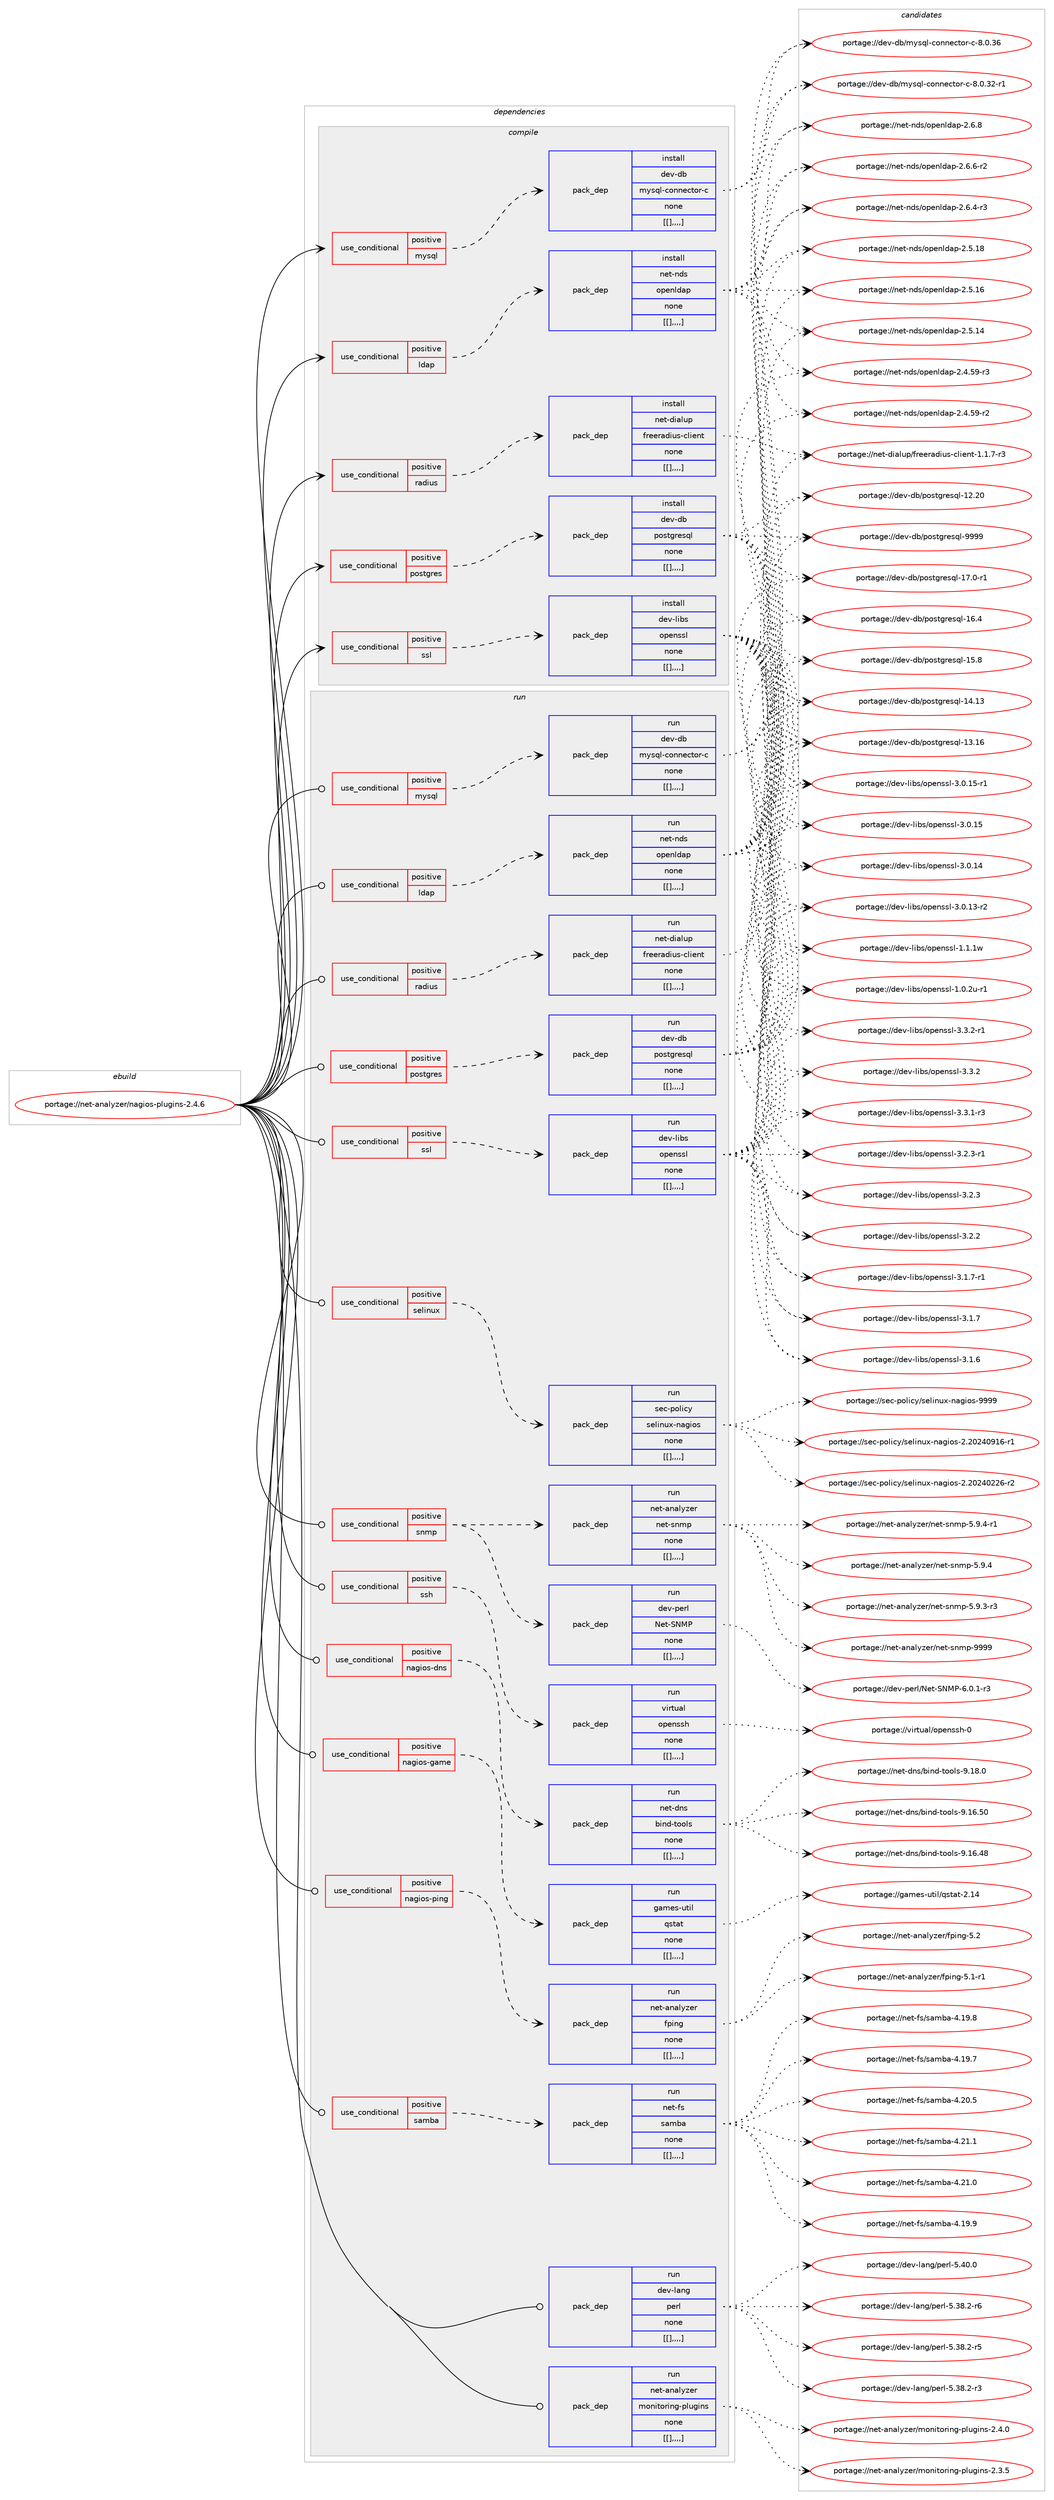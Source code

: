digraph prolog {

# *************
# Graph options
# *************

newrank=true;
concentrate=true;
compound=true;
graph [rankdir=LR,fontname=Helvetica,fontsize=10,ranksep=1.5];#, ranksep=2.5, nodesep=0.2];
edge  [arrowhead=vee];
node  [fontname=Helvetica,fontsize=10];

# **********
# The ebuild
# **********

subgraph cluster_leftcol {
color=gray;
label=<<i>ebuild</i>>;
id [label="portage://net-analyzer/nagios-plugins-2.4.6", color=red, width=4, href="../net-analyzer/nagios-plugins-2.4.6.svg"];
}

# ****************
# The dependencies
# ****************

subgraph cluster_midcol {
color=gray;
label=<<i>dependencies</i>>;
subgraph cluster_compile {
fillcolor="#eeeeee";
style=filled;
label=<<i>compile</i>>;
subgraph cond18 {
dependency91 [label=<<TABLE BORDER="0" CELLBORDER="1" CELLSPACING="0" CELLPADDING="4"><TR><TD ROWSPAN="3" CELLPADDING="10">use_conditional</TD></TR><TR><TD>positive</TD></TR><TR><TD>ldap</TD></TR></TABLE>>, shape=none, color=red];
subgraph pack78 {
dependency109 [label=<<TABLE BORDER="0" CELLBORDER="1" CELLSPACING="0" CELLPADDING="4" WIDTH="220"><TR><TD ROWSPAN="6" CELLPADDING="30">pack_dep</TD></TR><TR><TD WIDTH="110">install</TD></TR><TR><TD>net-nds</TD></TR><TR><TD>openldap</TD></TR><TR><TD>none</TD></TR><TR><TD>[[],,,,]</TD></TR></TABLE>>, shape=none, color=blue];
}
dependency91:e -> dependency109:w [weight=20,style="dashed",arrowhead="vee"];
}
id:e -> dependency91:w [weight=20,style="solid",arrowhead="vee"];
subgraph cond29 {
dependency125 [label=<<TABLE BORDER="0" CELLBORDER="1" CELLSPACING="0" CELLPADDING="4"><TR><TD ROWSPAN="3" CELLPADDING="10">use_conditional</TD></TR><TR><TD>positive</TD></TR><TR><TD>mysql</TD></TR></TABLE>>, shape=none, color=red];
subgraph pack98 {
dependency128 [label=<<TABLE BORDER="0" CELLBORDER="1" CELLSPACING="0" CELLPADDING="4" WIDTH="220"><TR><TD ROWSPAN="6" CELLPADDING="30">pack_dep</TD></TR><TR><TD WIDTH="110">install</TD></TR><TR><TD>dev-db</TD></TR><TR><TD>mysql-connector-c</TD></TR><TR><TD>none</TD></TR><TR><TD>[[],,,,]</TD></TR></TABLE>>, shape=none, color=blue];
}
dependency125:e -> dependency128:w [weight=20,style="dashed",arrowhead="vee"];
}
id:e -> dependency125:w [weight=20,style="solid",arrowhead="vee"];
subgraph cond31 {
dependency137 [label=<<TABLE BORDER="0" CELLBORDER="1" CELLSPACING="0" CELLPADDING="4"><TR><TD ROWSPAN="3" CELLPADDING="10">use_conditional</TD></TR><TR><TD>positive</TD></TR><TR><TD>postgres</TD></TR></TABLE>>, shape=none, color=red];
subgraph pack110 {
dependency141 [label=<<TABLE BORDER="0" CELLBORDER="1" CELLSPACING="0" CELLPADDING="4" WIDTH="220"><TR><TD ROWSPAN="6" CELLPADDING="30">pack_dep</TD></TR><TR><TD WIDTH="110">install</TD></TR><TR><TD>dev-db</TD></TR><TR><TD>postgresql</TD></TR><TR><TD>none</TD></TR><TR><TD>[[],,,,]</TD></TR></TABLE>>, shape=none, color=blue];
}
dependency137:e -> dependency141:w [weight=20,style="dashed",arrowhead="vee"];
}
id:e -> dependency137:w [weight=20,style="solid",arrowhead="vee"];
subgraph cond35 {
dependency148 [label=<<TABLE BORDER="0" CELLBORDER="1" CELLSPACING="0" CELLPADDING="4"><TR><TD ROWSPAN="3" CELLPADDING="10">use_conditional</TD></TR><TR><TD>positive</TD></TR><TR><TD>radius</TD></TR></TABLE>>, shape=none, color=red];
subgraph pack118 {
dependency154 [label=<<TABLE BORDER="0" CELLBORDER="1" CELLSPACING="0" CELLPADDING="4" WIDTH="220"><TR><TD ROWSPAN="6" CELLPADDING="30">pack_dep</TD></TR><TR><TD WIDTH="110">install</TD></TR><TR><TD>net-dialup</TD></TR><TR><TD>freeradius-client</TD></TR><TR><TD>none</TD></TR><TR><TD>[[],,,,]</TD></TR></TABLE>>, shape=none, color=blue];
}
dependency148:e -> dependency154:w [weight=20,style="dashed",arrowhead="vee"];
}
id:e -> dependency148:w [weight=20,style="solid",arrowhead="vee"];
subgraph cond36 {
dependency162 [label=<<TABLE BORDER="0" CELLBORDER="1" CELLSPACING="0" CELLPADDING="4"><TR><TD ROWSPAN="3" CELLPADDING="10">use_conditional</TD></TR><TR><TD>positive</TD></TR><TR><TD>ssl</TD></TR></TABLE>>, shape=none, color=red];
subgraph pack130 {
dependency168 [label=<<TABLE BORDER="0" CELLBORDER="1" CELLSPACING="0" CELLPADDING="4" WIDTH="220"><TR><TD ROWSPAN="6" CELLPADDING="30">pack_dep</TD></TR><TR><TD WIDTH="110">install</TD></TR><TR><TD>dev-libs</TD></TR><TR><TD>openssl</TD></TR><TR><TD>none</TD></TR><TR><TD>[[],,,,]</TD></TR></TABLE>>, shape=none, color=blue];
}
dependency162:e -> dependency168:w [weight=20,style="dashed",arrowhead="vee"];
}
id:e -> dependency162:w [weight=20,style="solid",arrowhead="vee"];
}
subgraph cluster_compileandrun {
fillcolor="#eeeeee";
style=filled;
label=<<i>compile and run</i>>;
}
subgraph cluster_run {
fillcolor="#eeeeee";
style=filled;
label=<<i>run</i>>;
subgraph cond40 {
dependency181 [label=<<TABLE BORDER="0" CELLBORDER="1" CELLSPACING="0" CELLPADDING="4"><TR><TD ROWSPAN="3" CELLPADDING="10">use_conditional</TD></TR><TR><TD>positive</TD></TR><TR><TD>ldap</TD></TR></TABLE>>, shape=none, color=red];
subgraph pack143 {
dependency183 [label=<<TABLE BORDER="0" CELLBORDER="1" CELLSPACING="0" CELLPADDING="4" WIDTH="220"><TR><TD ROWSPAN="6" CELLPADDING="30">pack_dep</TD></TR><TR><TD WIDTH="110">run</TD></TR><TR><TD>net-nds</TD></TR><TR><TD>openldap</TD></TR><TR><TD>none</TD></TR><TR><TD>[[],,,,]</TD></TR></TABLE>>, shape=none, color=blue];
}
dependency181:e -> dependency183:w [weight=20,style="dashed",arrowhead="vee"];
}
id:e -> dependency181:w [weight=20,style="solid",arrowhead="odot"];
subgraph cond43 {
dependency192 [label=<<TABLE BORDER="0" CELLBORDER="1" CELLSPACING="0" CELLPADDING="4"><TR><TD ROWSPAN="3" CELLPADDING="10">use_conditional</TD></TR><TR><TD>positive</TD></TR><TR><TD>mysql</TD></TR></TABLE>>, shape=none, color=red];
subgraph pack149 {
dependency194 [label=<<TABLE BORDER="0" CELLBORDER="1" CELLSPACING="0" CELLPADDING="4" WIDTH="220"><TR><TD ROWSPAN="6" CELLPADDING="30">pack_dep</TD></TR><TR><TD WIDTH="110">run</TD></TR><TR><TD>dev-db</TD></TR><TR><TD>mysql-connector-c</TD></TR><TR><TD>none</TD></TR><TR><TD>[[],,,,]</TD></TR></TABLE>>, shape=none, color=blue];
}
dependency192:e -> dependency194:w [weight=20,style="dashed",arrowhead="vee"];
}
id:e -> dependency192:w [weight=20,style="solid",arrowhead="odot"];
subgraph cond46 {
dependency199 [label=<<TABLE BORDER="0" CELLBORDER="1" CELLSPACING="0" CELLPADDING="4"><TR><TD ROWSPAN="3" CELLPADDING="10">use_conditional</TD></TR><TR><TD>positive</TD></TR><TR><TD>nagios-dns</TD></TR></TABLE>>, shape=none, color=red];
subgraph pack154 {
dependency201 [label=<<TABLE BORDER="0" CELLBORDER="1" CELLSPACING="0" CELLPADDING="4" WIDTH="220"><TR><TD ROWSPAN="6" CELLPADDING="30">pack_dep</TD></TR><TR><TD WIDTH="110">run</TD></TR><TR><TD>net-dns</TD></TR><TR><TD>bind-tools</TD></TR><TR><TD>none</TD></TR><TR><TD>[[],,,,]</TD></TR></TABLE>>, shape=none, color=blue];
}
dependency199:e -> dependency201:w [weight=20,style="dashed",arrowhead="vee"];
}
id:e -> dependency199:w [weight=20,style="solid",arrowhead="odot"];
subgraph cond48 {
dependency205 [label=<<TABLE BORDER="0" CELLBORDER="1" CELLSPACING="0" CELLPADDING="4"><TR><TD ROWSPAN="3" CELLPADDING="10">use_conditional</TD></TR><TR><TD>positive</TD></TR><TR><TD>nagios-game</TD></TR></TABLE>>, shape=none, color=red];
subgraph pack159 {
dependency210 [label=<<TABLE BORDER="0" CELLBORDER="1" CELLSPACING="0" CELLPADDING="4" WIDTH="220"><TR><TD ROWSPAN="6" CELLPADDING="30">pack_dep</TD></TR><TR><TD WIDTH="110">run</TD></TR><TR><TD>games-util</TD></TR><TR><TD>qstat</TD></TR><TR><TD>none</TD></TR><TR><TD>[[],,,,]</TD></TR></TABLE>>, shape=none, color=blue];
}
dependency205:e -> dependency210:w [weight=20,style="dashed",arrowhead="vee"];
}
id:e -> dependency205:w [weight=20,style="solid",arrowhead="odot"];
subgraph cond50 {
dependency216 [label=<<TABLE BORDER="0" CELLBORDER="1" CELLSPACING="0" CELLPADDING="4"><TR><TD ROWSPAN="3" CELLPADDING="10">use_conditional</TD></TR><TR><TD>positive</TD></TR><TR><TD>nagios-ping</TD></TR></TABLE>>, shape=none, color=red];
subgraph pack165 {
dependency217 [label=<<TABLE BORDER="0" CELLBORDER="1" CELLSPACING="0" CELLPADDING="4" WIDTH="220"><TR><TD ROWSPAN="6" CELLPADDING="30">pack_dep</TD></TR><TR><TD WIDTH="110">run</TD></TR><TR><TD>net-analyzer</TD></TR><TR><TD>fping</TD></TR><TR><TD>none</TD></TR><TR><TD>[[],,,,]</TD></TR></TABLE>>, shape=none, color=blue];
}
dependency216:e -> dependency217:w [weight=20,style="dashed",arrowhead="vee"];
}
id:e -> dependency216:w [weight=20,style="solid",arrowhead="odot"];
subgraph cond52 {
dependency221 [label=<<TABLE BORDER="0" CELLBORDER="1" CELLSPACING="0" CELLPADDING="4"><TR><TD ROWSPAN="3" CELLPADDING="10">use_conditional</TD></TR><TR><TD>positive</TD></TR><TR><TD>postgres</TD></TR></TABLE>>, shape=none, color=red];
subgraph pack168 {
dependency223 [label=<<TABLE BORDER="0" CELLBORDER="1" CELLSPACING="0" CELLPADDING="4" WIDTH="220"><TR><TD ROWSPAN="6" CELLPADDING="30">pack_dep</TD></TR><TR><TD WIDTH="110">run</TD></TR><TR><TD>dev-db</TD></TR><TR><TD>postgresql</TD></TR><TR><TD>none</TD></TR><TR><TD>[[],,,,]</TD></TR></TABLE>>, shape=none, color=blue];
}
dependency221:e -> dependency223:w [weight=20,style="dashed",arrowhead="vee"];
}
id:e -> dependency221:w [weight=20,style="solid",arrowhead="odot"];
subgraph cond55 {
dependency228 [label=<<TABLE BORDER="0" CELLBORDER="1" CELLSPACING="0" CELLPADDING="4"><TR><TD ROWSPAN="3" CELLPADDING="10">use_conditional</TD></TR><TR><TD>positive</TD></TR><TR><TD>radius</TD></TR></TABLE>>, shape=none, color=red];
subgraph pack174 {
dependency231 [label=<<TABLE BORDER="0" CELLBORDER="1" CELLSPACING="0" CELLPADDING="4" WIDTH="220"><TR><TD ROWSPAN="6" CELLPADDING="30">pack_dep</TD></TR><TR><TD WIDTH="110">run</TD></TR><TR><TD>net-dialup</TD></TR><TR><TD>freeradius-client</TD></TR><TR><TD>none</TD></TR><TR><TD>[[],,,,]</TD></TR></TABLE>>, shape=none, color=blue];
}
dependency228:e -> dependency231:w [weight=20,style="dashed",arrowhead="vee"];
}
id:e -> dependency228:w [weight=20,style="solid",arrowhead="odot"];
subgraph cond56 {
dependency234 [label=<<TABLE BORDER="0" CELLBORDER="1" CELLSPACING="0" CELLPADDING="4"><TR><TD ROWSPAN="3" CELLPADDING="10">use_conditional</TD></TR><TR><TD>positive</TD></TR><TR><TD>samba</TD></TR></TABLE>>, shape=none, color=red];
subgraph pack176 {
dependency236 [label=<<TABLE BORDER="0" CELLBORDER="1" CELLSPACING="0" CELLPADDING="4" WIDTH="220"><TR><TD ROWSPAN="6" CELLPADDING="30">pack_dep</TD></TR><TR><TD WIDTH="110">run</TD></TR><TR><TD>net-fs</TD></TR><TR><TD>samba</TD></TR><TR><TD>none</TD></TR><TR><TD>[[],,,,]</TD></TR></TABLE>>, shape=none, color=blue];
}
dependency234:e -> dependency236:w [weight=20,style="dashed",arrowhead="vee"];
}
id:e -> dependency234:w [weight=20,style="solid",arrowhead="odot"];
subgraph cond58 {
dependency241 [label=<<TABLE BORDER="0" CELLBORDER="1" CELLSPACING="0" CELLPADDING="4"><TR><TD ROWSPAN="3" CELLPADDING="10">use_conditional</TD></TR><TR><TD>positive</TD></TR><TR><TD>selinux</TD></TR></TABLE>>, shape=none, color=red];
subgraph pack183 {
dependency245 [label=<<TABLE BORDER="0" CELLBORDER="1" CELLSPACING="0" CELLPADDING="4" WIDTH="220"><TR><TD ROWSPAN="6" CELLPADDING="30">pack_dep</TD></TR><TR><TD WIDTH="110">run</TD></TR><TR><TD>sec-policy</TD></TR><TR><TD>selinux-nagios</TD></TR><TR><TD>none</TD></TR><TR><TD>[[],,,,]</TD></TR></TABLE>>, shape=none, color=blue];
}
dependency241:e -> dependency245:w [weight=20,style="dashed",arrowhead="vee"];
}
id:e -> dependency241:w [weight=20,style="solid",arrowhead="odot"];
subgraph cond60 {
dependency249 [label=<<TABLE BORDER="0" CELLBORDER="1" CELLSPACING="0" CELLPADDING="4"><TR><TD ROWSPAN="3" CELLPADDING="10">use_conditional</TD></TR><TR><TD>positive</TD></TR><TR><TD>snmp</TD></TR></TABLE>>, shape=none, color=red];
subgraph pack187 {
dependency250 [label=<<TABLE BORDER="0" CELLBORDER="1" CELLSPACING="0" CELLPADDING="4" WIDTH="220"><TR><TD ROWSPAN="6" CELLPADDING="30">pack_dep</TD></TR><TR><TD WIDTH="110">run</TD></TR><TR><TD>dev-perl</TD></TR><TR><TD>Net-SNMP</TD></TR><TR><TD>none</TD></TR><TR><TD>[[],,,,]</TD></TR></TABLE>>, shape=none, color=blue];
}
dependency249:e -> dependency250:w [weight=20,style="dashed",arrowhead="vee"];
subgraph pack188 {
dependency251 [label=<<TABLE BORDER="0" CELLBORDER="1" CELLSPACING="0" CELLPADDING="4" WIDTH="220"><TR><TD ROWSPAN="6" CELLPADDING="30">pack_dep</TD></TR><TR><TD WIDTH="110">run</TD></TR><TR><TD>net-analyzer</TD></TR><TR><TD>net-snmp</TD></TR><TR><TD>none</TD></TR><TR><TD>[[],,,,]</TD></TR></TABLE>>, shape=none, color=blue];
}
dependency249:e -> dependency251:w [weight=20,style="dashed",arrowhead="vee"];
}
id:e -> dependency249:w [weight=20,style="solid",arrowhead="odot"];
subgraph cond61 {
dependency252 [label=<<TABLE BORDER="0" CELLBORDER="1" CELLSPACING="0" CELLPADDING="4"><TR><TD ROWSPAN="3" CELLPADDING="10">use_conditional</TD></TR><TR><TD>positive</TD></TR><TR><TD>ssh</TD></TR></TABLE>>, shape=none, color=red];
subgraph pack190 {
dependency254 [label=<<TABLE BORDER="0" CELLBORDER="1" CELLSPACING="0" CELLPADDING="4" WIDTH="220"><TR><TD ROWSPAN="6" CELLPADDING="30">pack_dep</TD></TR><TR><TD WIDTH="110">run</TD></TR><TR><TD>virtual</TD></TR><TR><TD>openssh</TD></TR><TR><TD>none</TD></TR><TR><TD>[[],,,,]</TD></TR></TABLE>>, shape=none, color=blue];
}
dependency252:e -> dependency254:w [weight=20,style="dashed",arrowhead="vee"];
}
id:e -> dependency252:w [weight=20,style="solid",arrowhead="odot"];
subgraph cond62 {
dependency255 [label=<<TABLE BORDER="0" CELLBORDER="1" CELLSPACING="0" CELLPADDING="4"><TR><TD ROWSPAN="3" CELLPADDING="10">use_conditional</TD></TR><TR><TD>positive</TD></TR><TR><TD>ssl</TD></TR></TABLE>>, shape=none, color=red];
subgraph pack191 {
dependency256 [label=<<TABLE BORDER="0" CELLBORDER="1" CELLSPACING="0" CELLPADDING="4" WIDTH="220"><TR><TD ROWSPAN="6" CELLPADDING="30">pack_dep</TD></TR><TR><TD WIDTH="110">run</TD></TR><TR><TD>dev-libs</TD></TR><TR><TD>openssl</TD></TR><TR><TD>none</TD></TR><TR><TD>[[],,,,]</TD></TR></TABLE>>, shape=none, color=blue];
}
dependency255:e -> dependency256:w [weight=20,style="dashed",arrowhead="vee"];
}
id:e -> dependency255:w [weight=20,style="solid",arrowhead="odot"];
subgraph pack192 {
dependency257 [label=<<TABLE BORDER="0" CELLBORDER="1" CELLSPACING="0" CELLPADDING="4" WIDTH="220"><TR><TD ROWSPAN="6" CELLPADDING="30">pack_dep</TD></TR><TR><TD WIDTH="110">run</TD></TR><TR><TD>dev-lang</TD></TR><TR><TD>perl</TD></TR><TR><TD>none</TD></TR><TR><TD>[[],,,,]</TD></TR></TABLE>>, shape=none, color=blue];
}
id:e -> dependency257:w [weight=20,style="solid",arrowhead="odot"];
subgraph pack193 {
dependency259 [label=<<TABLE BORDER="0" CELLBORDER="1" CELLSPACING="0" CELLPADDING="4" WIDTH="220"><TR><TD ROWSPAN="6" CELLPADDING="30">pack_dep</TD></TR><TR><TD WIDTH="110">run</TD></TR><TR><TD>net-analyzer</TD></TR><TR><TD>monitoring-plugins</TD></TR><TR><TD>none</TD></TR><TR><TD>[[],,,,]</TD></TR></TABLE>>, shape=none, color=blue];
}
id:e -> dependency259:w [weight=20,style="solid",arrowhead="odot"];
}
}

# **************
# The candidates
# **************

subgraph cluster_choices {
rank=same;
color=gray;
label=<<i>candidates</i>>;

subgraph choice153 {
color=black;
nodesep=1;
choice110101116451101001154711111210111010810097112455046544656 [label="portage://net-nds/openldap-2.6.8", color=red, width=4,href="../net-nds/openldap-2.6.8.svg"];
choice1101011164511010011547111112101110108100971124550465446544511450 [label="portage://net-nds/openldap-2.6.6-r2", color=red, width=4,href="../net-nds/openldap-2.6.6-r2.svg"];
choice1101011164511010011547111112101110108100971124550465446524511451 [label="portage://net-nds/openldap-2.6.4-r3", color=red, width=4,href="../net-nds/openldap-2.6.4-r3.svg"];
choice11010111645110100115471111121011101081009711245504653464956 [label="portage://net-nds/openldap-2.5.18", color=red, width=4,href="../net-nds/openldap-2.5.18.svg"];
choice11010111645110100115471111121011101081009711245504653464954 [label="portage://net-nds/openldap-2.5.16", color=red, width=4,href="../net-nds/openldap-2.5.16.svg"];
choice11010111645110100115471111121011101081009711245504653464952 [label="portage://net-nds/openldap-2.5.14", color=red, width=4,href="../net-nds/openldap-2.5.14.svg"];
choice110101116451101001154711111210111010810097112455046524653574511451 [label="portage://net-nds/openldap-2.4.59-r3", color=red, width=4,href="../net-nds/openldap-2.4.59-r3.svg"];
choice110101116451101001154711111210111010810097112455046524653574511450 [label="portage://net-nds/openldap-2.4.59-r2", color=red, width=4,href="../net-nds/openldap-2.4.59-r2.svg"];
dependency109:e -> choice110101116451101001154711111210111010810097112455046544656:w [style=dotted,weight="100"];
dependency109:e -> choice1101011164511010011547111112101110108100971124550465446544511450:w [style=dotted,weight="100"];
dependency109:e -> choice1101011164511010011547111112101110108100971124550465446524511451:w [style=dotted,weight="100"];
dependency109:e -> choice11010111645110100115471111121011101081009711245504653464956:w [style=dotted,weight="100"];
dependency109:e -> choice11010111645110100115471111121011101081009711245504653464954:w [style=dotted,weight="100"];
dependency109:e -> choice11010111645110100115471111121011101081009711245504653464952:w [style=dotted,weight="100"];
dependency109:e -> choice110101116451101001154711111210111010810097112455046524653574511451:w [style=dotted,weight="100"];
dependency109:e -> choice110101116451101001154711111210111010810097112455046524653574511450:w [style=dotted,weight="100"];
}
subgraph choice161 {
color=black;
nodesep=1;
choice100101118451009847109121115113108459911111011010199116111114459945564648465154 [label="portage://dev-db/mysql-connector-c-8.0.36", color=red, width=4,href="../dev-db/mysql-connector-c-8.0.36.svg"];
choice1001011184510098471091211151131084599111110110101991161111144599455646484651504511449 [label="portage://dev-db/mysql-connector-c-8.0.32-r1", color=red, width=4,href="../dev-db/mysql-connector-c-8.0.32-r1.svg"];
dependency128:e -> choice100101118451009847109121115113108459911111011010199116111114459945564648465154:w [style=dotted,weight="100"];
dependency128:e -> choice1001011184510098471091211151131084599111110110101991161111144599455646484651504511449:w [style=dotted,weight="100"];
}
subgraph choice163 {
color=black;
nodesep=1;
choice1001011184510098471121111151161031141011151131084557575757 [label="portage://dev-db/postgresql-9999", color=red, width=4,href="../dev-db/postgresql-9999.svg"];
choice10010111845100984711211111511610311410111511310845495546484511449 [label="portage://dev-db/postgresql-17.0-r1", color=red, width=4,href="../dev-db/postgresql-17.0-r1.svg"];
choice1001011184510098471121111151161031141011151131084549544652 [label="portage://dev-db/postgresql-16.4", color=red, width=4,href="../dev-db/postgresql-16.4.svg"];
choice1001011184510098471121111151161031141011151131084549534656 [label="portage://dev-db/postgresql-15.8", color=red, width=4,href="../dev-db/postgresql-15.8.svg"];
choice100101118451009847112111115116103114101115113108454952464951 [label="portage://dev-db/postgresql-14.13", color=red, width=4,href="../dev-db/postgresql-14.13.svg"];
choice100101118451009847112111115116103114101115113108454951464954 [label="portage://dev-db/postgresql-13.16", color=red, width=4,href="../dev-db/postgresql-13.16.svg"];
choice100101118451009847112111115116103114101115113108454950465048 [label="portage://dev-db/postgresql-12.20", color=red, width=4,href="../dev-db/postgresql-12.20.svg"];
dependency141:e -> choice1001011184510098471121111151161031141011151131084557575757:w [style=dotted,weight="100"];
dependency141:e -> choice10010111845100984711211111511610311410111511310845495546484511449:w [style=dotted,weight="100"];
dependency141:e -> choice1001011184510098471121111151161031141011151131084549544652:w [style=dotted,weight="100"];
dependency141:e -> choice1001011184510098471121111151161031141011151131084549534656:w [style=dotted,weight="100"];
dependency141:e -> choice100101118451009847112111115116103114101115113108454952464951:w [style=dotted,weight="100"];
dependency141:e -> choice100101118451009847112111115116103114101115113108454951464954:w [style=dotted,weight="100"];
dependency141:e -> choice100101118451009847112111115116103114101115113108454950465048:w [style=dotted,weight="100"];
}
subgraph choice168 {
color=black;
nodesep=1;
choice1101011164510010597108117112471021141011011149710010511711545991081051011101164549464946554511451 [label="portage://net-dialup/freeradius-client-1.1.7-r3", color=red, width=4,href="../net-dialup/freeradius-client-1.1.7-r3.svg"];
dependency154:e -> choice1101011164510010597108117112471021141011011149710010511711545991081051011101164549464946554511451:w [style=dotted,weight="100"];
}
subgraph choice171 {
color=black;
nodesep=1;
choice1001011184510810598115471111121011101151151084551465146504511449 [label="portage://dev-libs/openssl-3.3.2-r1", color=red, width=4,href="../dev-libs/openssl-3.3.2-r1.svg"];
choice100101118451081059811547111112101110115115108455146514650 [label="portage://dev-libs/openssl-3.3.2", color=red, width=4,href="../dev-libs/openssl-3.3.2.svg"];
choice1001011184510810598115471111121011101151151084551465146494511451 [label="portage://dev-libs/openssl-3.3.1-r3", color=red, width=4,href="../dev-libs/openssl-3.3.1-r3.svg"];
choice1001011184510810598115471111121011101151151084551465046514511449 [label="portage://dev-libs/openssl-3.2.3-r1", color=red, width=4,href="../dev-libs/openssl-3.2.3-r1.svg"];
choice100101118451081059811547111112101110115115108455146504651 [label="portage://dev-libs/openssl-3.2.3", color=red, width=4,href="../dev-libs/openssl-3.2.3.svg"];
choice100101118451081059811547111112101110115115108455146504650 [label="portage://dev-libs/openssl-3.2.2", color=red, width=4,href="../dev-libs/openssl-3.2.2.svg"];
choice1001011184510810598115471111121011101151151084551464946554511449 [label="portage://dev-libs/openssl-3.1.7-r1", color=red, width=4,href="../dev-libs/openssl-3.1.7-r1.svg"];
choice100101118451081059811547111112101110115115108455146494655 [label="portage://dev-libs/openssl-3.1.7", color=red, width=4,href="../dev-libs/openssl-3.1.7.svg"];
choice100101118451081059811547111112101110115115108455146494654 [label="portage://dev-libs/openssl-3.1.6", color=red, width=4,href="../dev-libs/openssl-3.1.6.svg"];
choice100101118451081059811547111112101110115115108455146484649534511449 [label="portage://dev-libs/openssl-3.0.15-r1", color=red, width=4,href="../dev-libs/openssl-3.0.15-r1.svg"];
choice10010111845108105981154711111210111011511510845514648464953 [label="portage://dev-libs/openssl-3.0.15", color=red, width=4,href="../dev-libs/openssl-3.0.15.svg"];
choice10010111845108105981154711111210111011511510845514648464952 [label="portage://dev-libs/openssl-3.0.14", color=red, width=4,href="../dev-libs/openssl-3.0.14.svg"];
choice100101118451081059811547111112101110115115108455146484649514511450 [label="portage://dev-libs/openssl-3.0.13-r2", color=red, width=4,href="../dev-libs/openssl-3.0.13-r2.svg"];
choice100101118451081059811547111112101110115115108454946494649119 [label="portage://dev-libs/openssl-1.1.1w", color=red, width=4,href="../dev-libs/openssl-1.1.1w.svg"];
choice1001011184510810598115471111121011101151151084549464846501174511449 [label="portage://dev-libs/openssl-1.0.2u-r1", color=red, width=4,href="../dev-libs/openssl-1.0.2u-r1.svg"];
dependency168:e -> choice1001011184510810598115471111121011101151151084551465146504511449:w [style=dotted,weight="100"];
dependency168:e -> choice100101118451081059811547111112101110115115108455146514650:w [style=dotted,weight="100"];
dependency168:e -> choice1001011184510810598115471111121011101151151084551465146494511451:w [style=dotted,weight="100"];
dependency168:e -> choice1001011184510810598115471111121011101151151084551465046514511449:w [style=dotted,weight="100"];
dependency168:e -> choice100101118451081059811547111112101110115115108455146504651:w [style=dotted,weight="100"];
dependency168:e -> choice100101118451081059811547111112101110115115108455146504650:w [style=dotted,weight="100"];
dependency168:e -> choice1001011184510810598115471111121011101151151084551464946554511449:w [style=dotted,weight="100"];
dependency168:e -> choice100101118451081059811547111112101110115115108455146494655:w [style=dotted,weight="100"];
dependency168:e -> choice100101118451081059811547111112101110115115108455146494654:w [style=dotted,weight="100"];
dependency168:e -> choice100101118451081059811547111112101110115115108455146484649534511449:w [style=dotted,weight="100"];
dependency168:e -> choice10010111845108105981154711111210111011511510845514648464953:w [style=dotted,weight="100"];
dependency168:e -> choice10010111845108105981154711111210111011511510845514648464952:w [style=dotted,weight="100"];
dependency168:e -> choice100101118451081059811547111112101110115115108455146484649514511450:w [style=dotted,weight="100"];
dependency168:e -> choice100101118451081059811547111112101110115115108454946494649119:w [style=dotted,weight="100"];
dependency168:e -> choice1001011184510810598115471111121011101151151084549464846501174511449:w [style=dotted,weight="100"];
}
subgraph choice180 {
color=black;
nodesep=1;
choice110101116451101001154711111210111010810097112455046544656 [label="portage://net-nds/openldap-2.6.8", color=red, width=4,href="../net-nds/openldap-2.6.8.svg"];
choice1101011164511010011547111112101110108100971124550465446544511450 [label="portage://net-nds/openldap-2.6.6-r2", color=red, width=4,href="../net-nds/openldap-2.6.6-r2.svg"];
choice1101011164511010011547111112101110108100971124550465446524511451 [label="portage://net-nds/openldap-2.6.4-r3", color=red, width=4,href="../net-nds/openldap-2.6.4-r3.svg"];
choice11010111645110100115471111121011101081009711245504653464956 [label="portage://net-nds/openldap-2.5.18", color=red, width=4,href="../net-nds/openldap-2.5.18.svg"];
choice11010111645110100115471111121011101081009711245504653464954 [label="portage://net-nds/openldap-2.5.16", color=red, width=4,href="../net-nds/openldap-2.5.16.svg"];
choice11010111645110100115471111121011101081009711245504653464952 [label="portage://net-nds/openldap-2.5.14", color=red, width=4,href="../net-nds/openldap-2.5.14.svg"];
choice110101116451101001154711111210111010810097112455046524653574511451 [label="portage://net-nds/openldap-2.4.59-r3", color=red, width=4,href="../net-nds/openldap-2.4.59-r3.svg"];
choice110101116451101001154711111210111010810097112455046524653574511450 [label="portage://net-nds/openldap-2.4.59-r2", color=red, width=4,href="../net-nds/openldap-2.4.59-r2.svg"];
dependency183:e -> choice110101116451101001154711111210111010810097112455046544656:w [style=dotted,weight="100"];
dependency183:e -> choice1101011164511010011547111112101110108100971124550465446544511450:w [style=dotted,weight="100"];
dependency183:e -> choice1101011164511010011547111112101110108100971124550465446524511451:w [style=dotted,weight="100"];
dependency183:e -> choice11010111645110100115471111121011101081009711245504653464956:w [style=dotted,weight="100"];
dependency183:e -> choice11010111645110100115471111121011101081009711245504653464954:w [style=dotted,weight="100"];
dependency183:e -> choice11010111645110100115471111121011101081009711245504653464952:w [style=dotted,weight="100"];
dependency183:e -> choice110101116451101001154711111210111010810097112455046524653574511451:w [style=dotted,weight="100"];
dependency183:e -> choice110101116451101001154711111210111010810097112455046524653574511450:w [style=dotted,weight="100"];
}
subgraph choice182 {
color=black;
nodesep=1;
choice100101118451009847109121115113108459911111011010199116111114459945564648465154 [label="portage://dev-db/mysql-connector-c-8.0.36", color=red, width=4,href="../dev-db/mysql-connector-c-8.0.36.svg"];
choice1001011184510098471091211151131084599111110110101991161111144599455646484651504511449 [label="portage://dev-db/mysql-connector-c-8.0.32-r1", color=red, width=4,href="../dev-db/mysql-connector-c-8.0.32-r1.svg"];
dependency194:e -> choice100101118451009847109121115113108459911111011010199116111114459945564648465154:w [style=dotted,weight="100"];
dependency194:e -> choice1001011184510098471091211151131084599111110110101991161111144599455646484651504511449:w [style=dotted,weight="100"];
}
subgraph choice184 {
color=black;
nodesep=1;
choice1101011164510011011547981051101004511611111110811545574649564648 [label="portage://net-dns/bind-tools-9.18.0", color=red, width=4,href="../net-dns/bind-tools-9.18.0.svg"];
choice110101116451001101154798105110100451161111111081154557464954465348 [label="portage://net-dns/bind-tools-9.16.50", color=red, width=4,href="../net-dns/bind-tools-9.16.50.svg"];
choice110101116451001101154798105110100451161111111081154557464954465256 [label="portage://net-dns/bind-tools-9.16.48", color=red, width=4,href="../net-dns/bind-tools-9.16.48.svg"];
dependency201:e -> choice1101011164510011011547981051101004511611111110811545574649564648:w [style=dotted,weight="100"];
dependency201:e -> choice110101116451001101154798105110100451161111111081154557464954465348:w [style=dotted,weight="100"];
dependency201:e -> choice110101116451001101154798105110100451161111111081154557464954465256:w [style=dotted,weight="100"];
}
subgraph choice186 {
color=black;
nodesep=1;
choice103971091011154511711610510847113115116971164550464952 [label="portage://games-util/qstat-2.14", color=red, width=4,href="../games-util/qstat-2.14.svg"];
dependency210:e -> choice103971091011154511711610510847113115116971164550464952:w [style=dotted,weight="100"];
}
subgraph choice188 {
color=black;
nodesep=1;
choice1101011164597110971081211221011144710211210511010345534650 [label="portage://net-analyzer/fping-5.2", color=red, width=4,href="../net-analyzer/fping-5.2.svg"];
choice11010111645971109710812112210111447102112105110103455346494511449 [label="portage://net-analyzer/fping-5.1-r1", color=red, width=4,href="../net-analyzer/fping-5.1-r1.svg"];
dependency217:e -> choice1101011164597110971081211221011144710211210511010345534650:w [style=dotted,weight="100"];
dependency217:e -> choice11010111645971109710812112210111447102112105110103455346494511449:w [style=dotted,weight="100"];
}
subgraph choice190 {
color=black;
nodesep=1;
choice1001011184510098471121111151161031141011151131084557575757 [label="portage://dev-db/postgresql-9999", color=red, width=4,href="../dev-db/postgresql-9999.svg"];
choice10010111845100984711211111511610311410111511310845495546484511449 [label="portage://dev-db/postgresql-17.0-r1", color=red, width=4,href="../dev-db/postgresql-17.0-r1.svg"];
choice1001011184510098471121111151161031141011151131084549544652 [label="portage://dev-db/postgresql-16.4", color=red, width=4,href="../dev-db/postgresql-16.4.svg"];
choice1001011184510098471121111151161031141011151131084549534656 [label="portage://dev-db/postgresql-15.8", color=red, width=4,href="../dev-db/postgresql-15.8.svg"];
choice100101118451009847112111115116103114101115113108454952464951 [label="portage://dev-db/postgresql-14.13", color=red, width=4,href="../dev-db/postgresql-14.13.svg"];
choice100101118451009847112111115116103114101115113108454951464954 [label="portage://dev-db/postgresql-13.16", color=red, width=4,href="../dev-db/postgresql-13.16.svg"];
choice100101118451009847112111115116103114101115113108454950465048 [label="portage://dev-db/postgresql-12.20", color=red, width=4,href="../dev-db/postgresql-12.20.svg"];
dependency223:e -> choice1001011184510098471121111151161031141011151131084557575757:w [style=dotted,weight="100"];
dependency223:e -> choice10010111845100984711211111511610311410111511310845495546484511449:w [style=dotted,weight="100"];
dependency223:e -> choice1001011184510098471121111151161031141011151131084549544652:w [style=dotted,weight="100"];
dependency223:e -> choice1001011184510098471121111151161031141011151131084549534656:w [style=dotted,weight="100"];
dependency223:e -> choice100101118451009847112111115116103114101115113108454952464951:w [style=dotted,weight="100"];
dependency223:e -> choice100101118451009847112111115116103114101115113108454951464954:w [style=dotted,weight="100"];
dependency223:e -> choice100101118451009847112111115116103114101115113108454950465048:w [style=dotted,weight="100"];
}
subgraph choice193 {
color=black;
nodesep=1;
choice1101011164510010597108117112471021141011011149710010511711545991081051011101164549464946554511451 [label="portage://net-dialup/freeradius-client-1.1.7-r3", color=red, width=4,href="../net-dialup/freeradius-client-1.1.7-r3.svg"];
dependency231:e -> choice1101011164510010597108117112471021141011011149710010511711545991081051011101164549464946554511451:w [style=dotted,weight="100"];
}
subgraph choice195 {
color=black;
nodesep=1;
choice110101116451021154711597109989745524650494649 [label="portage://net-fs/samba-4.21.1", color=red, width=4,href="../net-fs/samba-4.21.1.svg"];
choice110101116451021154711597109989745524650494648 [label="portage://net-fs/samba-4.21.0", color=red, width=4,href="../net-fs/samba-4.21.0.svg"];
choice110101116451021154711597109989745524650484653 [label="portage://net-fs/samba-4.20.5", color=red, width=4,href="../net-fs/samba-4.20.5.svg"];
choice110101116451021154711597109989745524649574657 [label="portage://net-fs/samba-4.19.9", color=red, width=4,href="../net-fs/samba-4.19.9.svg"];
choice110101116451021154711597109989745524649574656 [label="portage://net-fs/samba-4.19.8", color=red, width=4,href="../net-fs/samba-4.19.8.svg"];
choice110101116451021154711597109989745524649574655 [label="portage://net-fs/samba-4.19.7", color=red, width=4,href="../net-fs/samba-4.19.7.svg"];
dependency236:e -> choice110101116451021154711597109989745524650494649:w [style=dotted,weight="100"];
dependency236:e -> choice110101116451021154711597109989745524650494648:w [style=dotted,weight="100"];
dependency236:e -> choice110101116451021154711597109989745524650484653:w [style=dotted,weight="100"];
dependency236:e -> choice110101116451021154711597109989745524649574657:w [style=dotted,weight="100"];
dependency236:e -> choice110101116451021154711597109989745524649574656:w [style=dotted,weight="100"];
dependency236:e -> choice110101116451021154711597109989745524649574655:w [style=dotted,weight="100"];
}
subgraph choice196 {
color=black;
nodesep=1;
choice1151019945112111108105991214711510110810511011712045110971031051111154557575757 [label="portage://sec-policy/selinux-nagios-9999", color=red, width=4,href="../sec-policy/selinux-nagios-9999.svg"];
choice11510199451121111081059912147115101108105110117120451109710310511111545504650485052485749544511449 [label="portage://sec-policy/selinux-nagios-2.20240916-r1", color=red, width=4,href="../sec-policy/selinux-nagios-2.20240916-r1.svg"];
choice11510199451121111081059912147115101108105110117120451109710310511111545504650485052485050544511450 [label="portage://sec-policy/selinux-nagios-2.20240226-r2", color=red, width=4,href="../sec-policy/selinux-nagios-2.20240226-r2.svg"];
dependency245:e -> choice1151019945112111108105991214711510110810511011712045110971031051111154557575757:w [style=dotted,weight="100"];
dependency245:e -> choice11510199451121111081059912147115101108105110117120451109710310511111545504650485052485749544511449:w [style=dotted,weight="100"];
dependency245:e -> choice11510199451121111081059912147115101108105110117120451109710310511111545504650485052485050544511450:w [style=dotted,weight="100"];
}
subgraph choice198 {
color=black;
nodesep=1;
choice10010111845112101114108477810111645837877804554464846494511451 [label="portage://dev-perl/Net-SNMP-6.0.1-r3", color=red, width=4,href="../dev-perl/Net-SNMP-6.0.1-r3.svg"];
dependency250:e -> choice10010111845112101114108477810111645837877804554464846494511451:w [style=dotted,weight="100"];
}
subgraph choice199 {
color=black;
nodesep=1;
choice11010111645971109710812112210111447110101116451151101091124557575757 [label="portage://net-analyzer/net-snmp-9999", color=red, width=4,href="../net-analyzer/net-snmp-9999.svg"];
choice11010111645971109710812112210111447110101116451151101091124553465746524511449 [label="portage://net-analyzer/net-snmp-5.9.4-r1", color=red, width=4,href="../net-analyzer/net-snmp-5.9.4-r1.svg"];
choice1101011164597110971081211221011144711010111645115110109112455346574652 [label="portage://net-analyzer/net-snmp-5.9.4", color=red, width=4,href="../net-analyzer/net-snmp-5.9.4.svg"];
choice11010111645971109710812112210111447110101116451151101091124553465746514511451 [label="portage://net-analyzer/net-snmp-5.9.3-r3", color=red, width=4,href="../net-analyzer/net-snmp-5.9.3-r3.svg"];
dependency251:e -> choice11010111645971109710812112210111447110101116451151101091124557575757:w [style=dotted,weight="100"];
dependency251:e -> choice11010111645971109710812112210111447110101116451151101091124553465746524511449:w [style=dotted,weight="100"];
dependency251:e -> choice1101011164597110971081211221011144711010111645115110109112455346574652:w [style=dotted,weight="100"];
dependency251:e -> choice11010111645971109710812112210111447110101116451151101091124553465746514511451:w [style=dotted,weight="100"];
}
subgraph choice203 {
color=black;
nodesep=1;
choice11810511411611797108471111121011101151151044548 [label="portage://virtual/openssh-0", color=red, width=4,href="../virtual/openssh-0.svg"];
dependency254:e -> choice11810511411611797108471111121011101151151044548:w [style=dotted,weight="100"];
}
subgraph choice204 {
color=black;
nodesep=1;
choice1001011184510810598115471111121011101151151084551465146504511449 [label="portage://dev-libs/openssl-3.3.2-r1", color=red, width=4,href="../dev-libs/openssl-3.3.2-r1.svg"];
choice100101118451081059811547111112101110115115108455146514650 [label="portage://dev-libs/openssl-3.3.2", color=red, width=4,href="../dev-libs/openssl-3.3.2.svg"];
choice1001011184510810598115471111121011101151151084551465146494511451 [label="portage://dev-libs/openssl-3.3.1-r3", color=red, width=4,href="../dev-libs/openssl-3.3.1-r3.svg"];
choice1001011184510810598115471111121011101151151084551465046514511449 [label="portage://dev-libs/openssl-3.2.3-r1", color=red, width=4,href="../dev-libs/openssl-3.2.3-r1.svg"];
choice100101118451081059811547111112101110115115108455146504651 [label="portage://dev-libs/openssl-3.2.3", color=red, width=4,href="../dev-libs/openssl-3.2.3.svg"];
choice100101118451081059811547111112101110115115108455146504650 [label="portage://dev-libs/openssl-3.2.2", color=red, width=4,href="../dev-libs/openssl-3.2.2.svg"];
choice1001011184510810598115471111121011101151151084551464946554511449 [label="portage://dev-libs/openssl-3.1.7-r1", color=red, width=4,href="../dev-libs/openssl-3.1.7-r1.svg"];
choice100101118451081059811547111112101110115115108455146494655 [label="portage://dev-libs/openssl-3.1.7", color=red, width=4,href="../dev-libs/openssl-3.1.7.svg"];
choice100101118451081059811547111112101110115115108455146494654 [label="portage://dev-libs/openssl-3.1.6", color=red, width=4,href="../dev-libs/openssl-3.1.6.svg"];
choice100101118451081059811547111112101110115115108455146484649534511449 [label="portage://dev-libs/openssl-3.0.15-r1", color=red, width=4,href="../dev-libs/openssl-3.0.15-r1.svg"];
choice10010111845108105981154711111210111011511510845514648464953 [label="portage://dev-libs/openssl-3.0.15", color=red, width=4,href="../dev-libs/openssl-3.0.15.svg"];
choice10010111845108105981154711111210111011511510845514648464952 [label="portage://dev-libs/openssl-3.0.14", color=red, width=4,href="../dev-libs/openssl-3.0.14.svg"];
choice100101118451081059811547111112101110115115108455146484649514511450 [label="portage://dev-libs/openssl-3.0.13-r2", color=red, width=4,href="../dev-libs/openssl-3.0.13-r2.svg"];
choice100101118451081059811547111112101110115115108454946494649119 [label="portage://dev-libs/openssl-1.1.1w", color=red, width=4,href="../dev-libs/openssl-1.1.1w.svg"];
choice1001011184510810598115471111121011101151151084549464846501174511449 [label="portage://dev-libs/openssl-1.0.2u-r1", color=red, width=4,href="../dev-libs/openssl-1.0.2u-r1.svg"];
dependency256:e -> choice1001011184510810598115471111121011101151151084551465146504511449:w [style=dotted,weight="100"];
dependency256:e -> choice100101118451081059811547111112101110115115108455146514650:w [style=dotted,weight="100"];
dependency256:e -> choice1001011184510810598115471111121011101151151084551465146494511451:w [style=dotted,weight="100"];
dependency256:e -> choice1001011184510810598115471111121011101151151084551465046514511449:w [style=dotted,weight="100"];
dependency256:e -> choice100101118451081059811547111112101110115115108455146504651:w [style=dotted,weight="100"];
dependency256:e -> choice100101118451081059811547111112101110115115108455146504650:w [style=dotted,weight="100"];
dependency256:e -> choice1001011184510810598115471111121011101151151084551464946554511449:w [style=dotted,weight="100"];
dependency256:e -> choice100101118451081059811547111112101110115115108455146494655:w [style=dotted,weight="100"];
dependency256:e -> choice100101118451081059811547111112101110115115108455146494654:w [style=dotted,weight="100"];
dependency256:e -> choice100101118451081059811547111112101110115115108455146484649534511449:w [style=dotted,weight="100"];
dependency256:e -> choice10010111845108105981154711111210111011511510845514648464953:w [style=dotted,weight="100"];
dependency256:e -> choice10010111845108105981154711111210111011511510845514648464952:w [style=dotted,weight="100"];
dependency256:e -> choice100101118451081059811547111112101110115115108455146484649514511450:w [style=dotted,weight="100"];
dependency256:e -> choice100101118451081059811547111112101110115115108454946494649119:w [style=dotted,weight="100"];
dependency256:e -> choice1001011184510810598115471111121011101151151084549464846501174511449:w [style=dotted,weight="100"];
}
subgraph choice210 {
color=black;
nodesep=1;
choice10010111845108971101034711210111410845534652484648 [label="portage://dev-lang/perl-5.40.0", color=red, width=4,href="../dev-lang/perl-5.40.0.svg"];
choice100101118451089711010347112101114108455346515646504511454 [label="portage://dev-lang/perl-5.38.2-r6", color=red, width=4,href="../dev-lang/perl-5.38.2-r6.svg"];
choice100101118451089711010347112101114108455346515646504511453 [label="portage://dev-lang/perl-5.38.2-r5", color=red, width=4,href="../dev-lang/perl-5.38.2-r5.svg"];
choice100101118451089711010347112101114108455346515646504511451 [label="portage://dev-lang/perl-5.38.2-r3", color=red, width=4,href="../dev-lang/perl-5.38.2-r3.svg"];
dependency257:e -> choice10010111845108971101034711210111410845534652484648:w [style=dotted,weight="100"];
dependency257:e -> choice100101118451089711010347112101114108455346515646504511454:w [style=dotted,weight="100"];
dependency257:e -> choice100101118451089711010347112101114108455346515646504511453:w [style=dotted,weight="100"];
dependency257:e -> choice100101118451089711010347112101114108455346515646504511451:w [style=dotted,weight="100"];
}
subgraph choice212 {
color=black;
nodesep=1;
choice1101011164597110971081211221011144710911111010511611111410511010345112108117103105110115455046524648 [label="portage://net-analyzer/monitoring-plugins-2.4.0", color=red, width=4,href="../net-analyzer/monitoring-plugins-2.4.0.svg"];
choice1101011164597110971081211221011144710911111010511611111410511010345112108117103105110115455046514653 [label="portage://net-analyzer/monitoring-plugins-2.3.5", color=red, width=4,href="../net-analyzer/monitoring-plugins-2.3.5.svg"];
dependency259:e -> choice1101011164597110971081211221011144710911111010511611111410511010345112108117103105110115455046524648:w [style=dotted,weight="100"];
dependency259:e -> choice1101011164597110971081211221011144710911111010511611111410511010345112108117103105110115455046514653:w [style=dotted,weight="100"];
}
}

}
